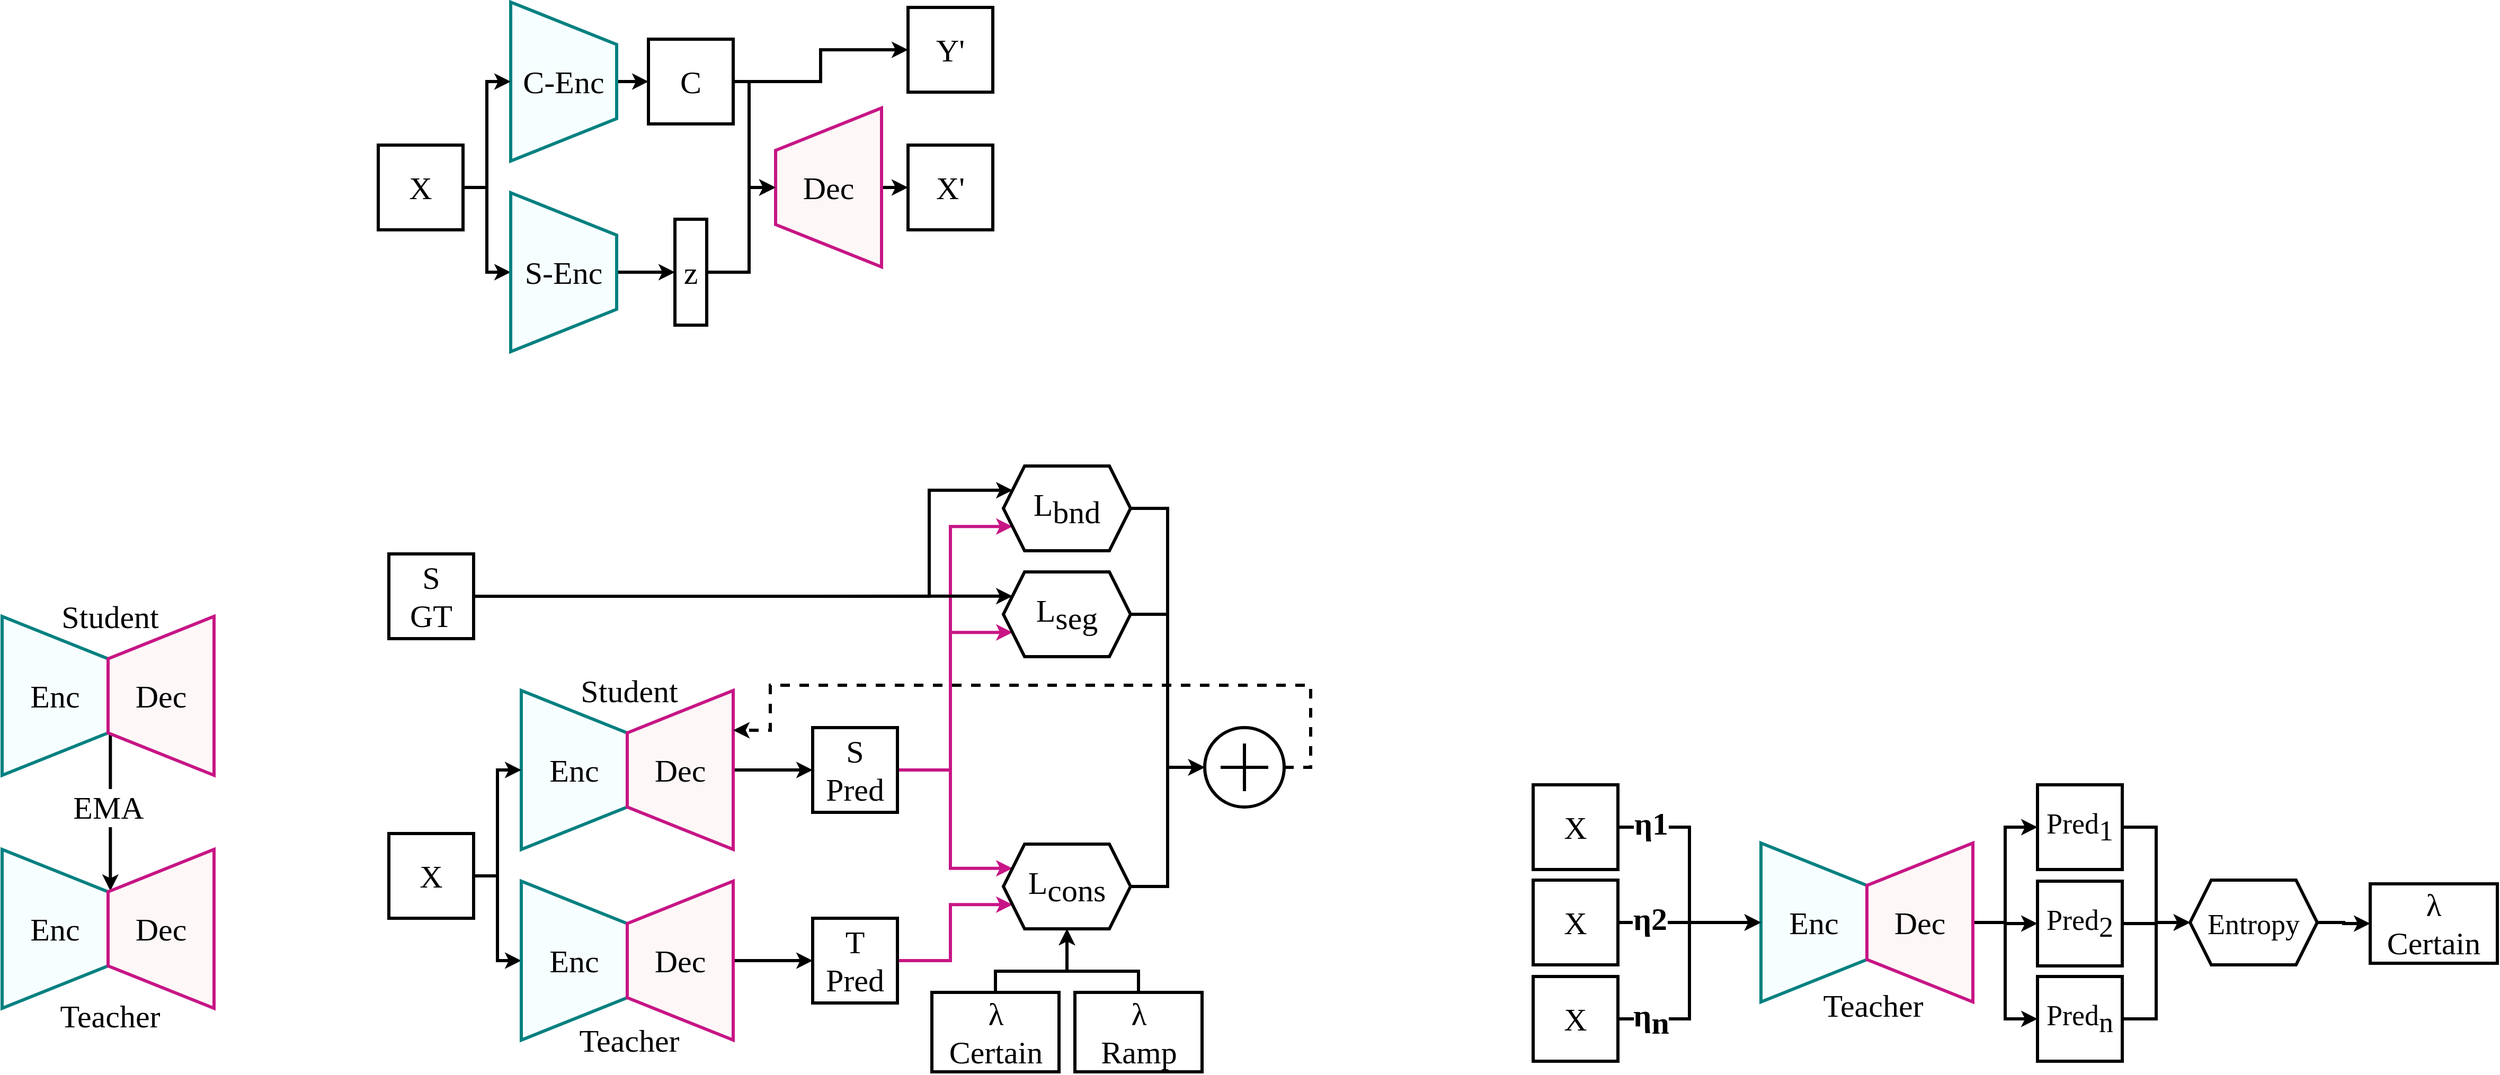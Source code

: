 <mxfile version="21.2.8" type="device">
  <diagram name="Seite-1" id="BqQE9dgMU9yn-Ust_TR6">
    <mxGraphModel dx="2122" dy="768" grid="1" gridSize="10" guides="1" tooltips="1" connect="1" arrows="1" fold="1" page="1" pageScale="1" pageWidth="827" pageHeight="1169" math="0" shadow="0">
      <root>
        <mxCell id="0" />
        <mxCell id="1" parent="0" />
        <mxCell id="UOAxCghRJmTxo2BegXRX-1" value="" style="edgeStyle=orthogonalEdgeStyle;rounded=0;orthogonalLoop=1;jettySize=auto;html=1;entryX=0;entryY=0.5;entryDx=0;entryDy=0;fontSize=30;fontFamily=Roboto Slab;fontSource=https%3A%2F%2Ffonts.googleapis.com%2Fcss%3Ffamily%3DRoboto%2BSlab;strokeWidth=3;" edge="1" parent="1" source="UOAxCghRJmTxo2BegXRX-2" target="UOAxCghRJmTxo2BegXRX-9">
          <mxGeometry relative="1" as="geometry" />
        </mxCell>
        <mxCell id="UOAxCghRJmTxo2BegXRX-2" value="C-Enc" style="shape=trapezoid;perimeter=trapezoidPerimeter;whiteSpace=wrap;html=1;fixedSize=1;rotation=90;fillColor=#F7FEFF;strokeColor=#008080;size=40;horizontal=0;fontSize=30;fontFamily=Roboto Slab;fontSource=https%3A%2F%2Ffonts.googleapis.com%2Fcss%3Ffamily%3DRoboto%2BSlab;strokeWidth=3;" vertex="1" parent="1">
          <mxGeometry x="200" y="910" width="150" height="100" as="geometry" />
        </mxCell>
        <mxCell id="UOAxCghRJmTxo2BegXRX-3" value="" style="edgeStyle=orthogonalEdgeStyle;rounded=0;orthogonalLoop=1;jettySize=auto;html=1;fontSize=30;fontFamily=Roboto Slab;fontSource=https%3A%2F%2Ffonts.googleapis.com%2Fcss%3Ffamily%3DRoboto%2BSlab;strokeWidth=3;" edge="1" parent="1" source="UOAxCghRJmTxo2BegXRX-4" target="UOAxCghRJmTxo2BegXRX-10">
          <mxGeometry relative="1" as="geometry" />
        </mxCell>
        <mxCell id="UOAxCghRJmTxo2BegXRX-4" value="Dec" style="shape=trapezoid;perimeter=trapezoidPerimeter;whiteSpace=wrap;html=1;fixedSize=1;rotation=90;strokeColor=#C71585;fillColor=#FDF8F7;size=40;verticalAlign=middle;labelPosition=center;verticalLabelPosition=middle;align=center;horizontal=0;direction=west;fontSize=30;fontFamily=Roboto Slab;fontSource=https%3A%2F%2Ffonts.googleapis.com%2Fcss%3Ffamily%3DRoboto%2BSlab;strokeWidth=3;" vertex="1" parent="1">
          <mxGeometry x="450" y="1010" width="150" height="100" as="geometry" />
        </mxCell>
        <mxCell id="UOAxCghRJmTxo2BegXRX-5" value="" style="edgeStyle=orthogonalEdgeStyle;rounded=0;orthogonalLoop=1;jettySize=auto;html=1;fontSize=30;fontFamily=Roboto Slab;fontSource=https%3A%2F%2Ffonts.googleapis.com%2Fcss%3Ffamily%3DRoboto%2BSlab;strokeWidth=3;" edge="1" parent="1" source="UOAxCghRJmTxo2BegXRX-7" target="UOAxCghRJmTxo2BegXRX-2">
          <mxGeometry relative="1" as="geometry" />
        </mxCell>
        <mxCell id="UOAxCghRJmTxo2BegXRX-6" style="edgeStyle=orthogonalEdgeStyle;rounded=0;orthogonalLoop=1;jettySize=auto;html=1;fontSize=30;strokeWidth=3;fontFamily=Roboto Slab;fontSource=https%3A%2F%2Ffonts.googleapis.com%2Fcss%3Ffamily%3DRoboto%2BSlab;" edge="1" parent="1" source="UOAxCghRJmTxo2BegXRX-7" target="UOAxCghRJmTxo2BegXRX-12">
          <mxGeometry relative="1" as="geometry" />
        </mxCell>
        <mxCell id="UOAxCghRJmTxo2BegXRX-7" value="X" style="rounded=0;whiteSpace=wrap;html=1;fontSize=30;fontFamily=Roboto Slab;fontSource=https%3A%2F%2Ffonts.googleapis.com%2Fcss%3Ffamily%3DRoboto%2BSlab;strokeWidth=3;" vertex="1" parent="1">
          <mxGeometry x="100" y="1020" width="80" height="80" as="geometry" />
        </mxCell>
        <mxCell id="UOAxCghRJmTxo2BegXRX-8" value="" style="edgeStyle=orthogonalEdgeStyle;rounded=0;orthogonalLoop=1;jettySize=auto;html=1;fontSize=30;fontFamily=Roboto Slab;fontSource=https%3A%2F%2Ffonts.googleapis.com%2Fcss%3Ffamily%3DRoboto%2BSlab;entryX=0.5;entryY=0;entryDx=0;entryDy=0;exitX=1;exitY=0.5;exitDx=0;exitDy=0;strokeWidth=3;" edge="1" parent="1" source="UOAxCghRJmTxo2BegXRX-9" target="UOAxCghRJmTxo2BegXRX-4">
          <mxGeometry relative="1" as="geometry">
            <mxPoint x="440.0" y="960" as="sourcePoint" />
            <mxPoint x="480.0" y="1060" as="targetPoint" />
            <Array as="points">
              <mxPoint x="450" y="960" />
              <mxPoint x="450" y="1060" />
            </Array>
          </mxGeometry>
        </mxCell>
        <mxCell id="UOAxCghRJmTxo2BegXRX-117" style="edgeStyle=orthogonalEdgeStyle;rounded=0;orthogonalLoop=1;jettySize=auto;html=1;entryX=0;entryY=0.5;entryDx=0;entryDy=0;strokeWidth=3;fontFamily=Roboto Slab;fontSource=https%3A%2F%2Ffonts.googleapis.com%2Fcss%3Ffamily%3DRoboto%2BSlab;fontSize=30;" edge="1" parent="1" source="UOAxCghRJmTxo2BegXRX-9" target="UOAxCghRJmTxo2BegXRX-116">
          <mxGeometry relative="1" as="geometry" />
        </mxCell>
        <mxCell id="UOAxCghRJmTxo2BegXRX-9" value="C" style="rounded=0;whiteSpace=wrap;html=1;fontSize=30;fontFamily=Roboto Slab;fontSource=https%3A%2F%2Ffonts.googleapis.com%2Fcss%3Ffamily%3DRoboto%2BSlab;strokeWidth=3;" vertex="1" parent="1">
          <mxGeometry x="355" y="920" width="80" height="80" as="geometry" />
        </mxCell>
        <mxCell id="UOAxCghRJmTxo2BegXRX-10" value="X&#39;" style="rounded=0;whiteSpace=wrap;html=1;fontSize=30;fontFamily=Roboto Slab;fontSource=https%3A%2F%2Ffonts.googleapis.com%2Fcss%3Ffamily%3DRoboto%2BSlab;strokeWidth=3;" vertex="1" parent="1">
          <mxGeometry x="600" y="1020" width="80" height="80" as="geometry" />
        </mxCell>
        <mxCell id="UOAxCghRJmTxo2BegXRX-11" style="edgeStyle=orthogonalEdgeStyle;rounded=0;orthogonalLoop=1;jettySize=auto;html=1;entryX=0;entryY=0.5;entryDx=0;entryDy=0;fontSize=30;strokeWidth=3;fontFamily=Roboto Slab;fontSource=https%3A%2F%2Ffonts.googleapis.com%2Fcss%3Ffamily%3DRoboto%2BSlab;" edge="1" parent="1" source="UOAxCghRJmTxo2BegXRX-12" target="UOAxCghRJmTxo2BegXRX-14">
          <mxGeometry relative="1" as="geometry" />
        </mxCell>
        <mxCell id="UOAxCghRJmTxo2BegXRX-12" value="S-Enc" style="shape=trapezoid;perimeter=trapezoidPerimeter;whiteSpace=wrap;html=1;fixedSize=1;rotation=90;fillColor=#F7FEFF;strokeColor=#008080;size=40;horizontal=0;fontSize=30;fontFamily=Roboto Slab;fontSource=https%3A%2F%2Ffonts.googleapis.com%2Fcss%3Ffamily%3DRoboto%2BSlab;strokeWidth=3;" vertex="1" parent="1">
          <mxGeometry x="200" y="1090" width="150" height="100" as="geometry" />
        </mxCell>
        <mxCell id="UOAxCghRJmTxo2BegXRX-13" style="edgeStyle=orthogonalEdgeStyle;rounded=0;orthogonalLoop=1;jettySize=auto;html=1;entryX=0.5;entryY=0;entryDx=0;entryDy=0;exitX=1;exitY=0.5;exitDx=0;exitDy=0;fontSize=30;strokeWidth=3;fontFamily=Roboto Slab;fontSource=https%3A%2F%2Ffonts.googleapis.com%2Fcss%3Ffamily%3DRoboto%2BSlab;" edge="1" parent="1" source="UOAxCghRJmTxo2BegXRX-14" target="UOAxCghRJmTxo2BegXRX-4">
          <mxGeometry relative="1" as="geometry">
            <mxPoint x="415" y="1140" as="sourcePoint" />
            <mxPoint x="480" y="1060" as="targetPoint" />
            <Array as="points">
              <mxPoint x="450" y="1140" />
              <mxPoint x="450" y="1060" />
            </Array>
          </mxGeometry>
        </mxCell>
        <mxCell id="UOAxCghRJmTxo2BegXRX-14" value="z" style="rounded=0;whiteSpace=wrap;html=1;fontSize=30;fontFamily=Roboto Slab;fontSource=https%3A%2F%2Ffonts.googleapis.com%2Fcss%3Ffamily%3DRoboto%2BSlab;strokeWidth=3;" vertex="1" parent="1">
          <mxGeometry x="380" y="1090" width="30" height="100" as="geometry" />
        </mxCell>
        <mxCell id="UOAxCghRJmTxo2BegXRX-16" value="Enc" style="shape=trapezoid;perimeter=trapezoidPerimeter;whiteSpace=wrap;html=1;fixedSize=1;rotation=90;fillColor=#F7FEFF;strokeColor=#008080;size=40;horizontal=0;fontSize=30;fontFamily=Roboto Slab;fontSource=https%3A%2F%2Ffonts.googleapis.com%2Fcss%3Ffamily%3DRoboto%2BSlab;strokeWidth=3;" vertex="1" parent="1">
          <mxGeometry x="210" y="1560" width="150" height="100" as="geometry" />
        </mxCell>
        <mxCell id="UOAxCghRJmTxo2BegXRX-52" style="edgeStyle=orthogonalEdgeStyle;rounded=0;orthogonalLoop=1;jettySize=auto;html=1;entryX=0;entryY=0.5;entryDx=0;entryDy=0;strokeWidth=3;fontFamily=Roboto Slab;fontSource=https%3A%2F%2Ffonts.googleapis.com%2Fcss%3Ffamily%3DRoboto%2BSlab;fontSize=30;" edge="1" parent="1" source="UOAxCghRJmTxo2BegXRX-18" target="UOAxCghRJmTxo2BegXRX-24">
          <mxGeometry relative="1" as="geometry" />
        </mxCell>
        <mxCell id="UOAxCghRJmTxo2BegXRX-18" value="Dec" style="shape=trapezoid;perimeter=trapezoidPerimeter;whiteSpace=wrap;html=1;fixedSize=1;rotation=90;strokeColor=#C71585;fillColor=#FDF8F7;size=40;verticalAlign=middle;labelPosition=center;verticalLabelPosition=middle;align=center;horizontal=0;direction=west;fontSize=30;fontFamily=Roboto Slab;fontSource=https%3A%2F%2Ffonts.googleapis.com%2Fcss%3Ffamily%3DRoboto%2BSlab;strokeWidth=3;" vertex="1" parent="1">
          <mxGeometry x="310" y="1560" width="150" height="100" as="geometry" />
        </mxCell>
        <mxCell id="UOAxCghRJmTxo2BegXRX-19" value="" style="edgeStyle=orthogonalEdgeStyle;rounded=0;orthogonalLoop=1;jettySize=auto;html=1;fontSize=30;fontFamily=Roboto Slab;fontSource=https%3A%2F%2Ffonts.googleapis.com%2Fcss%3Ffamily%3DRoboto%2BSlab;strokeWidth=3;" edge="1" parent="1" source="UOAxCghRJmTxo2BegXRX-21" target="UOAxCghRJmTxo2BegXRX-16">
          <mxGeometry relative="1" as="geometry" />
        </mxCell>
        <mxCell id="UOAxCghRJmTxo2BegXRX-20" style="edgeStyle=orthogonalEdgeStyle;rounded=0;orthogonalLoop=1;jettySize=auto;html=1;fontSize=30;strokeWidth=3;fontFamily=Roboto Slab;fontSource=https%3A%2F%2Ffonts.googleapis.com%2Fcss%3Ffamily%3DRoboto%2BSlab;" edge="1" parent="1" source="UOAxCghRJmTxo2BegXRX-21" target="UOAxCghRJmTxo2BegXRX-26">
          <mxGeometry relative="1" as="geometry" />
        </mxCell>
        <mxCell id="UOAxCghRJmTxo2BegXRX-21" value="X" style="rounded=0;whiteSpace=wrap;html=1;fontSize=30;fontFamily=Roboto Slab;fontSource=https%3A%2F%2Ffonts.googleapis.com%2Fcss%3Ffamily%3DRoboto%2BSlab;strokeWidth=3;" vertex="1" parent="1">
          <mxGeometry x="110" y="1670" width="80" height="80" as="geometry" />
        </mxCell>
        <mxCell id="UOAxCghRJmTxo2BegXRX-53" style="edgeStyle=orthogonalEdgeStyle;rounded=0;orthogonalLoop=1;jettySize=auto;html=1;strokeWidth=3;entryX=0;entryY=0.25;entryDx=0;entryDy=0;strokeColor=#c71585;fontFamily=Roboto Slab;fontSource=https%3A%2F%2Ffonts.googleapis.com%2Fcss%3Ffamily%3DRoboto%2BSlab;fontSize=30;" edge="1" parent="1" source="UOAxCghRJmTxo2BegXRX-24" target="UOAxCghRJmTxo2BegXRX-83">
          <mxGeometry relative="1" as="geometry">
            <mxPoint x="700" y="1690" as="targetPoint" />
            <Array as="points">
              <mxPoint x="640" y="1610" />
              <mxPoint x="640" y="1703" />
            </Array>
          </mxGeometry>
        </mxCell>
        <mxCell id="UOAxCghRJmTxo2BegXRX-89" style="edgeStyle=orthogonalEdgeStyle;rounded=0;orthogonalLoop=1;jettySize=auto;html=1;entryX=0;entryY=0.75;entryDx=0;entryDy=0;strokeColor=#c71585;strokeWidth=3;fontFamily=Roboto Slab;fontSource=https%3A%2F%2Ffonts.googleapis.com%2Fcss%3Ffamily%3DRoboto%2BSlab;fontSize=30;" edge="1" parent="1" source="UOAxCghRJmTxo2BegXRX-24" target="UOAxCghRJmTxo2BegXRX-85">
          <mxGeometry relative="1" as="geometry">
            <Array as="points">
              <mxPoint x="640" y="1610" />
              <mxPoint x="640" y="1480" />
            </Array>
          </mxGeometry>
        </mxCell>
        <mxCell id="UOAxCghRJmTxo2BegXRX-90" style="edgeStyle=orthogonalEdgeStyle;rounded=0;orthogonalLoop=1;jettySize=auto;html=1;entryX=0;entryY=0.75;entryDx=0;entryDy=0;strokeColor=#c71585;strokeWidth=3;fontFamily=Roboto Slab;fontSource=https%3A%2F%2Ffonts.googleapis.com%2Fcss%3Ffamily%3DRoboto%2BSlab;fontSize=30;" edge="1" parent="1" source="UOAxCghRJmTxo2BegXRX-24" target="UOAxCghRJmTxo2BegXRX-87">
          <mxGeometry relative="1" as="geometry">
            <Array as="points">
              <mxPoint x="640" y="1610" />
              <mxPoint x="640" y="1380" />
            </Array>
          </mxGeometry>
        </mxCell>
        <mxCell id="UOAxCghRJmTxo2BegXRX-24" value="S&lt;br style=&quot;font-size: 30px;&quot;&gt;Pred" style="rounded=0;whiteSpace=wrap;html=1;fontSize=30;fontFamily=Roboto Slab;fontSource=https%3A%2F%2Ffonts.googleapis.com%2Fcss%3Ffamily%3DRoboto%2BSlab;strokeWidth=3;" vertex="1" parent="1">
          <mxGeometry x="510" y="1570" width="80" height="80" as="geometry" />
        </mxCell>
        <mxCell id="UOAxCghRJmTxo2BegXRX-26" value="Enc" style="shape=trapezoid;perimeter=trapezoidPerimeter;whiteSpace=wrap;html=1;fixedSize=1;rotation=90;fillColor=#F7FEFF;strokeColor=#008080;size=40;horizontal=0;fontSize=30;fontFamily=Roboto Slab;fontSource=https%3A%2F%2Ffonts.googleapis.com%2Fcss%3Ffamily%3DRoboto%2BSlab;strokeWidth=3;" vertex="1" parent="1">
          <mxGeometry x="210" y="1740" width="150" height="100" as="geometry" />
        </mxCell>
        <mxCell id="UOAxCghRJmTxo2BegXRX-79" style="edgeStyle=orthogonalEdgeStyle;rounded=0;orthogonalLoop=1;jettySize=auto;html=1;entryX=0;entryY=0.5;entryDx=0;entryDy=0;strokeWidth=3;fontFamily=Roboto Slab;fontSource=https%3A%2F%2Ffonts.googleapis.com%2Fcss%3Ffamily%3DRoboto%2BSlab;fontSize=30;" edge="1" parent="1" source="UOAxCghRJmTxo2BegXRX-29" target="UOAxCghRJmTxo2BegXRX-30">
          <mxGeometry relative="1" as="geometry" />
        </mxCell>
        <mxCell id="UOAxCghRJmTxo2BegXRX-29" value="Dec" style="shape=trapezoid;perimeter=trapezoidPerimeter;whiteSpace=wrap;html=1;fixedSize=1;rotation=90;strokeColor=#C71585;fillColor=#FDF8F7;size=40;verticalAlign=middle;labelPosition=center;verticalLabelPosition=middle;align=center;horizontal=0;direction=west;fontSize=30;fontFamily=Roboto Slab;fontSource=https%3A%2F%2Ffonts.googleapis.com%2Fcss%3Ffamily%3DRoboto%2BSlab;strokeWidth=3;" vertex="1" parent="1">
          <mxGeometry x="310" y="1740" width="150" height="100" as="geometry" />
        </mxCell>
        <mxCell id="UOAxCghRJmTxo2BegXRX-54" style="edgeStyle=orthogonalEdgeStyle;rounded=0;orthogonalLoop=1;jettySize=auto;html=1;strokeWidth=3;strokeColor=#C71585;fontFamily=Roboto Slab;fontSource=https%3A%2F%2Ffonts.googleapis.com%2Fcss%3Ffamily%3DRoboto%2BSlab;fontSize=30;entryX=0;entryY=0.75;entryDx=0;entryDy=0;" edge="1" parent="1" source="UOAxCghRJmTxo2BegXRX-30" target="UOAxCghRJmTxo2BegXRX-83">
          <mxGeometry relative="1" as="geometry">
            <mxPoint x="680" y="1730" as="targetPoint" />
          </mxGeometry>
        </mxCell>
        <mxCell id="UOAxCghRJmTxo2BegXRX-30" value="T&lt;br style=&quot;font-size: 30px;&quot;&gt;Pred" style="rounded=0;whiteSpace=wrap;html=1;fontSize=30;fontFamily=Roboto Slab;fontSource=https%3A%2F%2Ffonts.googleapis.com%2Fcss%3Ffamily%3DRoboto%2BSlab;strokeWidth=3;" vertex="1" parent="1">
          <mxGeometry x="510" y="1750" width="80" height="80" as="geometry" />
        </mxCell>
        <mxCell id="UOAxCghRJmTxo2BegXRX-93" style="edgeStyle=orthogonalEdgeStyle;rounded=0;orthogonalLoop=1;jettySize=auto;html=1;entryX=0;entryY=0.25;entryDx=0;entryDy=0;strokeWidth=3;fontFamily=Roboto Slab;fontSource=https%3A%2F%2Ffonts.googleapis.com%2Fcss%3Ffamily%3DRoboto%2BSlab;fontSize=30;" edge="1" parent="1" source="UOAxCghRJmTxo2BegXRX-31" target="UOAxCghRJmTxo2BegXRX-85">
          <mxGeometry relative="1" as="geometry" />
        </mxCell>
        <mxCell id="UOAxCghRJmTxo2BegXRX-94" style="edgeStyle=orthogonalEdgeStyle;rounded=0;orthogonalLoop=1;jettySize=auto;html=1;entryX=0;entryY=0.25;entryDx=0;entryDy=0;exitX=1;exitY=0.5;exitDx=0;exitDy=0;strokeWidth=3;fontFamily=Roboto Slab;fontSource=https%3A%2F%2Ffonts.googleapis.com%2Fcss%3Ffamily%3DRoboto%2BSlab;fontSize=30;" edge="1" parent="1" source="UOAxCghRJmTxo2BegXRX-31" target="UOAxCghRJmTxo2BegXRX-87">
          <mxGeometry relative="1" as="geometry">
            <Array as="points">
              <mxPoint x="620" y="1446" />
              <mxPoint x="620" y="1346" />
            </Array>
          </mxGeometry>
        </mxCell>
        <mxCell id="UOAxCghRJmTxo2BegXRX-31" value="S&lt;br style=&quot;font-size: 30px;&quot;&gt;GT" style="rounded=0;whiteSpace=wrap;html=1;fontSize=30;fontFamily=Roboto Slab;fontSource=https%3A%2F%2Ffonts.googleapis.com%2Fcss%3Ffamily%3DRoboto%2BSlab;strokeWidth=3;" vertex="1" parent="1">
          <mxGeometry x="110" y="1406" width="80" height="80" as="geometry" />
        </mxCell>
        <mxCell id="UOAxCghRJmTxo2BegXRX-75" style="edgeStyle=orthogonalEdgeStyle;rounded=0;orthogonalLoop=1;jettySize=auto;html=1;entryX=0;entryY=0.5;entryDx=0;entryDy=0;entryPerimeter=0;strokeWidth=3;exitX=1;exitY=0.5;exitDx=0;exitDy=0;fontFamily=Roboto Slab;fontSource=https%3A%2F%2Ffonts.googleapis.com%2Fcss%3Ffamily%3DRoboto%2BSlab;fontSize=30;" edge="1" parent="1" source="UOAxCghRJmTxo2BegXRX-83" target="UOAxCghRJmTxo2BegXRX-77">
          <mxGeometry relative="1" as="geometry">
            <mxPoint x="800" y="1690" as="sourcePoint" />
            <mxPoint x="1000" y="1640" as="targetPoint" />
          </mxGeometry>
        </mxCell>
        <mxCell id="UOAxCghRJmTxo2BegXRX-42" value="Enc" style="shape=trapezoid;perimeter=trapezoidPerimeter;whiteSpace=wrap;html=1;fixedSize=1;rotation=90;fillColor=#F7FEFF;strokeColor=#008080;size=40;horizontal=0;fontSize=30;fontFamily=Roboto Slab;fontSource=https%3A%2F%2Ffonts.googleapis.com%2Fcss%3Ffamily%3DRoboto%2BSlab;strokeWidth=3;" vertex="1" parent="1">
          <mxGeometry x="-280" y="1490" width="150" height="100" as="geometry" />
        </mxCell>
        <mxCell id="UOAxCghRJmTxo2BegXRX-125" style="edgeStyle=orthogonalEdgeStyle;rounded=0;orthogonalLoop=1;jettySize=auto;html=1;exitX=0.25;exitY=0;exitDx=0;exitDy=0;entryX=0.75;entryY=0;entryDx=0;entryDy=0;strokeWidth=3;fontFamily=Roboto Slab;fontSource=https%3A%2F%2Ffonts.googleapis.com%2Fcss%3Ffamily%3DRoboto%2BSlab;fontSize=30;" edge="1" parent="1" source="UOAxCghRJmTxo2BegXRX-43" target="UOAxCghRJmTxo2BegXRX-48">
          <mxGeometry relative="1" as="geometry">
            <mxPoint x="-153" y="1640" as="targetPoint" />
          </mxGeometry>
        </mxCell>
        <mxCell id="UOAxCghRJmTxo2BegXRX-133" value="&lt;font style=&quot;font-size: 30px;&quot;&gt;EMA&lt;/font&gt;" style="edgeLabel;html=1;align=center;verticalAlign=middle;resizable=0;points=[];fontFamily=Roboto Slab;fontSource=https%3A%2F%2Ffonts.googleapis.com%2Fcss%3Ffamily%3DRoboto%2BSlab;fontSize=30;" vertex="1" connectable="0" parent="UOAxCghRJmTxo2BegXRX-125">
          <mxGeometry x="-0.071" y="-2" relative="1" as="geometry">
            <mxPoint as="offset" />
          </mxGeometry>
        </mxCell>
        <mxCell id="UOAxCghRJmTxo2BegXRX-43" value="Dec" style="shape=trapezoid;perimeter=trapezoidPerimeter;whiteSpace=wrap;html=1;fixedSize=1;rotation=90;strokeColor=#C71585;fillColor=#FDF8F7;size=40;verticalAlign=middle;labelPosition=center;verticalLabelPosition=middle;align=center;horizontal=0;direction=west;fontSize=30;fontFamily=Roboto Slab;fontSource=https%3A%2F%2Ffonts.googleapis.com%2Fcss%3Ffamily%3DRoboto%2BSlab;strokeWidth=3;" vertex="1" parent="1">
          <mxGeometry x="-180" y="1490" width="150" height="100" as="geometry" />
        </mxCell>
        <mxCell id="UOAxCghRJmTxo2BegXRX-47" value="Enc" style="shape=trapezoid;perimeter=trapezoidPerimeter;whiteSpace=wrap;html=1;fixedSize=1;rotation=90;fillColor=#F7FEFF;strokeColor=#008080;size=40;horizontal=0;fontSize=30;fontFamily=Roboto Slab;fontSource=https%3A%2F%2Ffonts.googleapis.com%2Fcss%3Ffamily%3DRoboto%2BSlab;strokeWidth=3;" vertex="1" parent="1">
          <mxGeometry x="-280" y="1710" width="150" height="100" as="geometry" />
        </mxCell>
        <mxCell id="UOAxCghRJmTxo2BegXRX-48" value="Dec" style="shape=trapezoid;perimeter=trapezoidPerimeter;whiteSpace=wrap;html=1;fixedSize=1;rotation=90;strokeColor=#C71585;fillColor=#FDF8F7;size=40;verticalAlign=middle;labelPosition=center;verticalLabelPosition=middle;align=center;horizontal=0;direction=west;fontSize=30;fontFamily=Roboto Slab;fontSource=https%3A%2F%2Ffonts.googleapis.com%2Fcss%3Ffamily%3DRoboto%2BSlab;strokeWidth=3;" vertex="1" parent="1">
          <mxGeometry x="-180" y="1710" width="150" height="100" as="geometry" />
        </mxCell>
        <mxCell id="UOAxCghRJmTxo2BegXRX-51" style="edgeStyle=orthogonalEdgeStyle;rounded=0;orthogonalLoop=1;jettySize=auto;html=1;entryX=0.75;entryY=1;entryDx=0;entryDy=0;strokeWidth=3;dashed=1;exitX=1;exitY=0.5;exitDx=0;exitDy=0;exitPerimeter=0;fontFamily=Roboto Slab;fontSource=https%3A%2F%2Ffonts.googleapis.com%2Fcss%3Ffamily%3DRoboto%2BSlab;fontSize=30;" edge="1" parent="1" source="UOAxCghRJmTxo2BegXRX-77" target="UOAxCghRJmTxo2BegXRX-18">
          <mxGeometry relative="1" as="geometry">
            <mxPoint x="1000" y="1670" as="sourcePoint" />
            <Array as="points">
              <mxPoint x="980" y="1607" />
              <mxPoint x="980" y="1530" />
              <mxPoint x="470" y="1530" />
              <mxPoint x="470" y="1573" />
            </Array>
          </mxGeometry>
        </mxCell>
        <mxCell id="UOAxCghRJmTxo2BegXRX-76" style="edgeStyle=orthogonalEdgeStyle;rounded=0;orthogonalLoop=1;jettySize=auto;html=1;entryX=0;entryY=0.5;entryDx=0;entryDy=0;entryPerimeter=0;strokeWidth=3;exitX=1;exitY=0.5;exitDx=0;exitDy=0;fontFamily=Roboto Slab;fontSource=https%3A%2F%2Ffonts.googleapis.com%2Fcss%3Ffamily%3DRoboto%2BSlab;fontSize=30;" edge="1" parent="1" source="UOAxCghRJmTxo2BegXRX-85" target="UOAxCghRJmTxo2BegXRX-77">
          <mxGeometry relative="1" as="geometry">
            <mxPoint x="800" y="1450.067" as="sourcePoint" />
            <mxPoint x="1000" y="1580" as="targetPoint" />
          </mxGeometry>
        </mxCell>
        <mxCell id="UOAxCghRJmTxo2BegXRX-74" style="edgeStyle=orthogonalEdgeStyle;rounded=0;orthogonalLoop=1;jettySize=auto;html=1;entryX=0;entryY=0.5;entryDx=0;entryDy=0;entryPerimeter=0;strokeWidth=3;exitX=1;exitY=0.5;exitDx=0;exitDy=0;fontFamily=Roboto Slab;fontSource=https%3A%2F%2Ffonts.googleapis.com%2Fcss%3Ffamily%3DRoboto%2BSlab;fontSize=30;" edge="1" parent="1" source="UOAxCghRJmTxo2BegXRX-87" target="UOAxCghRJmTxo2BegXRX-77">
          <mxGeometry relative="1" as="geometry">
            <mxPoint x="800" y="1330.067" as="sourcePoint" />
            <mxPoint x="1000" y="1570" as="targetPoint" />
          </mxGeometry>
        </mxCell>
        <mxCell id="UOAxCghRJmTxo2BegXRX-77" value="" style="verticalLabelPosition=bottom;shadow=0;dashed=0;align=center;html=1;verticalAlign=top;shape=mxgraph.electrical.abstract.summation_point;strokeWidth=3;fontFamily=Roboto Slab;fontSource=https%3A%2F%2Ffonts.googleapis.com%2Fcss%3Ffamily%3DRoboto%2BSlab;fontSize=30;" vertex="1" parent="1">
          <mxGeometry x="880" y="1570" width="75" height="75" as="geometry" />
        </mxCell>
        <mxCell id="UOAxCghRJmTxo2BegXRX-83" value="&lt;font style=&quot;font-size: 30px;&quot;&gt;L&lt;sub style=&quot;font-size: 30px;&quot;&gt;cons&lt;/sub&gt;&lt;/font&gt;" style="shape=hexagon;perimeter=hexagonPerimeter2;whiteSpace=wrap;html=1;fixedSize=1;strokeWidth=3;fontFamily=Roboto Slab;fontSource=https%3A%2F%2Ffonts.googleapis.com%2Fcss%3Ffamily%3DRoboto%2BSlab;fontSize=30;" vertex="1" parent="1">
          <mxGeometry x="690" y="1680" width="120" height="80" as="geometry" />
        </mxCell>
        <mxCell id="UOAxCghRJmTxo2BegXRX-87" value="&lt;font style=&quot;border-color: var(--border-color); font-size: 30px;&quot;&gt;L&lt;sub style=&quot;font-size: 30px;&quot;&gt;bnd&lt;/sub&gt;&lt;/font&gt;" style="shape=hexagon;perimeter=hexagonPerimeter2;whiteSpace=wrap;html=1;fixedSize=1;strokeWidth=3;fontFamily=Roboto Slab;fontSource=https%3A%2F%2Ffonts.googleapis.com%2Fcss%3Ffamily%3DRoboto%2BSlab;fontSize=30;" vertex="1" parent="1">
          <mxGeometry x="690" y="1323" width="120" height="80" as="geometry" />
        </mxCell>
        <mxCell id="UOAxCghRJmTxo2BegXRX-85" value="&lt;font style=&quot;border-color: var(--border-color); font-size: 30px;&quot;&gt;L&lt;/font&gt;&lt;font style=&quot;border-color: var(--border-color); font-size: 30px;&quot;&gt;&lt;font style=&quot;border-color: var(--border-color); font-size: 30px;&quot;&gt;&lt;sub style=&quot;border-color: var(--border-color); font-size: 30px;&quot;&gt;seg&lt;/sub&gt;&lt;/font&gt;&lt;/font&gt;" style="shape=hexagon;perimeter=hexagonPerimeter2;whiteSpace=wrap;html=1;fixedSize=1;strokeWidth=3;fontFamily=Roboto Slab;fontSource=https%3A%2F%2Ffonts.googleapis.com%2Fcss%3Ffamily%3DRoboto%2BSlab;fontSize=30;" vertex="1" parent="1">
          <mxGeometry x="690" y="1423" width="120" height="80" as="geometry" />
        </mxCell>
        <mxCell id="UOAxCghRJmTxo2BegXRX-103" style="edgeStyle=orthogonalEdgeStyle;rounded=0;orthogonalLoop=1;jettySize=auto;html=1;strokeWidth=3;fontFamily=Roboto Slab;fontSource=https%3A%2F%2Ffonts.googleapis.com%2Fcss%3Ffamily%3DRoboto%2BSlab;fontSize=30;" edge="1" parent="1" source="UOAxCghRJmTxo2BegXRX-101" target="UOAxCghRJmTxo2BegXRX-83">
          <mxGeometry relative="1" as="geometry">
            <Array as="points">
              <mxPoint x="683" y="1800" />
              <mxPoint x="750" y="1800" />
            </Array>
          </mxGeometry>
        </mxCell>
        <mxCell id="UOAxCghRJmTxo2BegXRX-101" value="&lt;font style=&quot;font-size: 30px;&quot;&gt;λ&lt;br style=&quot;font-size: 30px;&quot;&gt;Certain&lt;/font&gt;" style="shape=partialRectangle;whiteSpace=wrap;html=1;bottom=1;right=1;fillColor=none;direction=north;top=1;strokeWidth=3;noLabel=0;fixDash=0;container=0;dropTarget=0;left=1;fillOpacity=100;fontFamily=Roboto Slab;fontSource=https%3A%2F%2Ffonts.googleapis.com%2Fcss%3Ffamily%3DRoboto%2BSlab;fontSize=30;" vertex="1" parent="1">
          <mxGeometry x="622.5" y="1820" width="120" height="75" as="geometry" />
        </mxCell>
        <mxCell id="UOAxCghRJmTxo2BegXRX-104" style="edgeStyle=orthogonalEdgeStyle;rounded=0;orthogonalLoop=1;jettySize=auto;html=1;entryX=0.5;entryY=1;entryDx=0;entryDy=0;strokeWidth=3;fontFamily=Roboto Slab;fontSource=https%3A%2F%2Ffonts.googleapis.com%2Fcss%3Ffamily%3DRoboto%2BSlab;fontSize=30;" edge="1" parent="1" source="UOAxCghRJmTxo2BegXRX-102" target="UOAxCghRJmTxo2BegXRX-83">
          <mxGeometry relative="1" as="geometry">
            <Array as="points">
              <mxPoint x="817" y="1800" />
              <mxPoint x="750" y="1800" />
            </Array>
          </mxGeometry>
        </mxCell>
        <mxCell id="UOAxCghRJmTxo2BegXRX-102" value="&lt;font style=&quot;font-size: 30px;&quot;&gt;λ&lt;br style=&quot;font-size: 30px;&quot;&gt;Ramp&lt;/font&gt;" style="shape=partialRectangle;whiteSpace=wrap;html=1;bottom=1;right=1;fillColor=none;direction=north;strokeWidth=3;fontFamily=Roboto Slab;fontSource=https%3A%2F%2Ffonts.googleapis.com%2Fcss%3Ffamily%3DRoboto%2BSlab;fontSize=30;" vertex="1" parent="1">
          <mxGeometry x="757.5" y="1820" width="120" height="75" as="geometry" />
        </mxCell>
        <mxCell id="UOAxCghRJmTxo2BegXRX-116" value="Y&#39;" style="rounded=0;whiteSpace=wrap;html=1;fontSize=30;fontFamily=Roboto Slab;fontSource=https%3A%2F%2Ffonts.googleapis.com%2Fcss%3Ffamily%3DRoboto%2BSlab;strokeWidth=3;" vertex="1" parent="1">
          <mxGeometry x="600" y="890" width="80" height="80" as="geometry" />
        </mxCell>
        <mxCell id="UOAxCghRJmTxo2BegXRX-127" value="&lt;font style=&quot;font-size: 30px;&quot;&gt;Student&lt;/font&gt;" style="text;html=1;strokeColor=none;fillColor=none;align=center;verticalAlign=middle;whiteSpace=wrap;rounded=0;fontFamily=Roboto Slab;fontSource=https%3A%2F%2Ffonts.googleapis.com%2Fcss%3Ffamily%3DRoboto%2BSlab;fontSize=30;" vertex="1" parent="1">
          <mxGeometry x="307" y="1520" width="60" height="30" as="geometry" />
        </mxCell>
        <mxCell id="UOAxCghRJmTxo2BegXRX-129" value="&lt;font style=&quot;font-size: 30px;&quot;&gt;Teacher&lt;/font&gt;" style="text;html=1;strokeColor=none;fillColor=none;align=center;verticalAlign=middle;whiteSpace=wrap;rounded=0;fontFamily=Roboto Slab;fontSource=https%3A%2F%2Ffonts.googleapis.com%2Fcss%3Ffamily%3DRoboto%2BSlab;fontSize=30;" vertex="1" parent="1">
          <mxGeometry x="307" y="1850" width="60" height="30" as="geometry" />
        </mxCell>
        <mxCell id="UOAxCghRJmTxo2BegXRX-130" value="&lt;font style=&quot;font-size: 30px;&quot;&gt;Student&lt;/font&gt;" style="text;html=1;strokeColor=none;fillColor=none;align=center;verticalAlign=middle;whiteSpace=wrap;rounded=0;fontFamily=Roboto Slab;fontSource=https%3A%2F%2Ffonts.googleapis.com%2Fcss%3Ffamily%3DRoboto%2BSlab;fontSize=30;" vertex="1" parent="1">
          <mxGeometry x="-183" y="1450" width="60" height="30" as="geometry" />
        </mxCell>
        <mxCell id="UOAxCghRJmTxo2BegXRX-131" value="&lt;font style=&quot;font-size: 30px;&quot;&gt;Teacher&lt;/font&gt;" style="text;html=1;strokeColor=none;fillColor=none;align=center;verticalAlign=middle;whiteSpace=wrap;rounded=0;fontFamily=Roboto Slab;fontSource=https%3A%2F%2Ffonts.googleapis.com%2Fcss%3Ffamily%3DRoboto%2BSlab;fontSize=30;" vertex="1" parent="1">
          <mxGeometry x="-183" y="1827" width="60" height="30" as="geometry" />
        </mxCell>
        <mxCell id="UOAxCghRJmTxo2BegXRX-134" style="edgeStyle=orthogonalEdgeStyle;rounded=0;orthogonalLoop=1;jettySize=auto;html=1;fontSize=30;strokeWidth=3;fontFamily=Roboto Slab;fontSource=https%3A%2F%2Ffonts.googleapis.com%2Fcss%3Ffamily%3DRoboto%2BSlab;" edge="1" parent="1" source="UOAxCghRJmTxo2BegXRX-135" target="UOAxCghRJmTxo2BegXRX-136">
          <mxGeometry relative="1" as="geometry" />
        </mxCell>
        <mxCell id="UOAxCghRJmTxo2BegXRX-154" value="&lt;h3 style=&quot;font-size: 30px;&quot; class=&quot;LC20lb MBeuO DKV0Md&quot;&gt;η1&lt;/h3&gt;" style="edgeLabel;html=1;align=center;verticalAlign=middle;resizable=0;points=[];fontFamily=Roboto Slab;fontSource=https%3A%2F%2Ffonts.googleapis.com%2Fcss%3Ffamily%3DRoboto%2BSlab;fontSize=30;" vertex="1" connectable="0" parent="UOAxCghRJmTxo2BegXRX-134">
          <mxGeometry x="-0.311" y="-7" relative="1" as="geometry">
            <mxPoint x="-30" y="-14" as="offset" />
          </mxGeometry>
        </mxCell>
        <mxCell id="UOAxCghRJmTxo2BegXRX-135" value="X" style="rounded=0;whiteSpace=wrap;html=1;fontSize=30;fontFamily=Roboto Slab;fontSource=https%3A%2F%2Ffonts.googleapis.com%2Fcss%3Ffamily%3DRoboto%2BSlab;strokeWidth=3;" vertex="1" parent="1">
          <mxGeometry x="1190" y="1624" width="80" height="80" as="geometry" />
        </mxCell>
        <mxCell id="UOAxCghRJmTxo2BegXRX-136" value="Enc" style="shape=trapezoid;perimeter=trapezoidPerimeter;whiteSpace=wrap;html=1;fixedSize=1;rotation=90;fillColor=#F7FEFF;strokeColor=#008080;size=40;horizontal=0;fontSize=30;fontFamily=Roboto Slab;fontSource=https%3A%2F%2Ffonts.googleapis.com%2Fcss%3Ffamily%3DRoboto%2BSlab;strokeWidth=3;" vertex="1" parent="1">
          <mxGeometry x="1380" y="1704" width="150" height="100" as="geometry" />
        </mxCell>
        <mxCell id="UOAxCghRJmTxo2BegXRX-137" style="edgeStyle=orthogonalEdgeStyle;rounded=0;orthogonalLoop=1;jettySize=auto;html=1;entryX=0;entryY=0.5;entryDx=0;entryDy=0;strokeWidth=3;fontFamily=Roboto Slab;fontSource=https%3A%2F%2Ffonts.googleapis.com%2Fcss%3Ffamily%3DRoboto%2BSlab;fontSize=30;" edge="1" parent="1" source="UOAxCghRJmTxo2BegXRX-138" target="UOAxCghRJmTxo2BegXRX-140">
          <mxGeometry relative="1" as="geometry" />
        </mxCell>
        <mxCell id="UOAxCghRJmTxo2BegXRX-167" style="edgeStyle=orthogonalEdgeStyle;rounded=0;orthogonalLoop=1;jettySize=auto;html=1;entryX=0;entryY=0.5;entryDx=0;entryDy=0;strokeWidth=3;" edge="1" parent="1" source="UOAxCghRJmTxo2BegXRX-138" target="UOAxCghRJmTxo2BegXRX-158">
          <mxGeometry relative="1" as="geometry" />
        </mxCell>
        <mxCell id="UOAxCghRJmTxo2BegXRX-168" style="edgeStyle=orthogonalEdgeStyle;rounded=0;orthogonalLoop=1;jettySize=auto;html=1;entryX=0;entryY=0.5;entryDx=0;entryDy=0;strokeWidth=3;" edge="1" parent="1" source="UOAxCghRJmTxo2BegXRX-138" target="UOAxCghRJmTxo2BegXRX-159">
          <mxGeometry relative="1" as="geometry" />
        </mxCell>
        <mxCell id="UOAxCghRJmTxo2BegXRX-138" value="Dec" style="shape=trapezoid;perimeter=trapezoidPerimeter;whiteSpace=wrap;html=1;fixedSize=1;rotation=90;strokeColor=#C71585;fillColor=#FDF8F7;size=40;verticalAlign=middle;labelPosition=center;verticalLabelPosition=middle;align=center;horizontal=0;direction=west;fontSize=30;fontFamily=Roboto Slab;fontSource=https%3A%2F%2Ffonts.googleapis.com%2Fcss%3Ffamily%3DRoboto%2BSlab;strokeWidth=3;" vertex="1" parent="1">
          <mxGeometry x="1480" y="1704" width="150" height="100" as="geometry" />
        </mxCell>
        <mxCell id="UOAxCghRJmTxo2BegXRX-164" style="edgeStyle=orthogonalEdgeStyle;rounded=0;orthogonalLoop=1;jettySize=auto;html=1;entryX=0;entryY=0.5;entryDx=0;entryDy=0;strokeWidth=3;" edge="1" parent="1" source="UOAxCghRJmTxo2BegXRX-140" target="UOAxCghRJmTxo2BegXRX-162">
          <mxGeometry relative="1" as="geometry" />
        </mxCell>
        <mxCell id="UOAxCghRJmTxo2BegXRX-140" value="Pred&lt;sub style=&quot;font-size: 27px;&quot;&gt;2&lt;/sub&gt;" style="rounded=0;whiteSpace=wrap;html=1;fontSize=27;fontFamily=Roboto Slab;fontSource=https%3A%2F%2Ffonts.googleapis.com%2Fcss%3Ffamily%3DRoboto%2BSlab;strokeWidth=3;" vertex="1" parent="1">
          <mxGeometry x="1666" y="1715" width="80" height="80" as="geometry" />
        </mxCell>
        <mxCell id="UOAxCghRJmTxo2BegXRX-143" value="&lt;font style=&quot;font-size: 30px;&quot;&gt;λ&lt;br style=&quot;font-size: 30px;&quot;&gt;Certain&lt;/font&gt;" style="shape=partialRectangle;whiteSpace=wrap;html=1;bottom=1;right=1;fillColor=none;direction=north;top=1;strokeWidth=3;noLabel=0;fixDash=0;container=0;dropTarget=0;left=1;fillOpacity=100;fontFamily=Roboto Slab;fontSource=https%3A%2F%2Ffonts.googleapis.com%2Fcss%3Ffamily%3DRoboto%2BSlab;fontSize=30;" vertex="1" parent="1">
          <mxGeometry x="1980" y="1717.5" width="120" height="75" as="geometry" />
        </mxCell>
        <mxCell id="UOAxCghRJmTxo2BegXRX-148" value="&lt;font style=&quot;font-size: 30px;&quot;&gt;Teacher&lt;/font&gt;" style="text;html=1;strokeColor=none;fillColor=none;align=center;verticalAlign=middle;whiteSpace=wrap;rounded=0;fontFamily=Roboto Slab;fontSource=https%3A%2F%2Ffonts.googleapis.com%2Fcss%3Ffamily%3DRoboto%2BSlab;fontSize=30;strokeWidth=3;" vertex="1" parent="1">
          <mxGeometry x="1481" y="1817" width="60" height="30" as="geometry" />
        </mxCell>
        <mxCell id="UOAxCghRJmTxo2BegXRX-151" style="edgeStyle=orthogonalEdgeStyle;rounded=0;orthogonalLoop=1;jettySize=auto;html=1;entryX=0.5;entryY=1;entryDx=0;entryDy=0;fontFamily=Roboto Slab;fontSource=https%3A%2F%2Ffonts.googleapis.com%2Fcss%3Ffamily%3DRoboto%2BSlab;fontSize=30;strokeWidth=3;" edge="1" parent="1" source="UOAxCghRJmTxo2BegXRX-150" target="UOAxCghRJmTxo2BegXRX-136">
          <mxGeometry relative="1" as="geometry" />
        </mxCell>
        <mxCell id="UOAxCghRJmTxo2BegXRX-156" value="&lt;h3 style=&quot;border-color: var(--border-color); font-size: 30px;&quot; class=&quot;LC20lb MBeuO DKV0Md&quot;&gt;η2&lt;/h3&gt;" style="edgeLabel;html=1;align=center;verticalAlign=middle;resizable=0;points=[];fontFamily=Roboto Slab;fontSource=https%3A%2F%2Ffonts.googleapis.com%2Fcss%3Ffamily%3DRoboto%2BSlab;fontSize=30;" vertex="1" connectable="0" parent="UOAxCghRJmTxo2BegXRX-151">
          <mxGeometry x="-0.199" relative="1" as="geometry">
            <mxPoint x="-24" y="-4" as="offset" />
          </mxGeometry>
        </mxCell>
        <mxCell id="UOAxCghRJmTxo2BegXRX-150" value="X" style="rounded=0;whiteSpace=wrap;html=1;fontSize=30;fontFamily=Roboto Slab;fontSource=https%3A%2F%2Ffonts.googleapis.com%2Fcss%3Ffamily%3DRoboto%2BSlab;strokeWidth=3;" vertex="1" parent="1">
          <mxGeometry x="1190" y="1714" width="80" height="80" as="geometry" />
        </mxCell>
        <mxCell id="UOAxCghRJmTxo2BegXRX-153" style="edgeStyle=orthogonalEdgeStyle;rounded=0;orthogonalLoop=1;jettySize=auto;html=1;entryX=0.5;entryY=1;entryDx=0;entryDy=0;fontFamily=Roboto Slab;fontSource=https%3A%2F%2Ffonts.googleapis.com%2Fcss%3Ffamily%3DRoboto%2BSlab;fontSize=30;strokeWidth=3;" edge="1" parent="1" source="UOAxCghRJmTxo2BegXRX-152" target="UOAxCghRJmTxo2BegXRX-136">
          <mxGeometry relative="1" as="geometry" />
        </mxCell>
        <mxCell id="UOAxCghRJmTxo2BegXRX-155" value="&lt;h3 style=&quot;border-color: var(--border-color); font-size: 30px;&quot; class=&quot;LC20lb MBeuO DKV0Md&quot;&gt;η&lt;sub style=&quot;font-size: 30px;&quot;&gt;n&lt;/sub&gt;&lt;/h3&gt;" style="edgeLabel;html=1;align=center;verticalAlign=middle;resizable=0;points=[];fontFamily=Roboto Slab;fontSource=https%3A%2F%2Ffonts.googleapis.com%2Fcss%3Ffamily%3DRoboto%2BSlab;fontSize=30;" vertex="1" connectable="0" parent="UOAxCghRJmTxo2BegXRX-153">
          <mxGeometry x="-0.28" y="-1" relative="1" as="geometry">
            <mxPoint x="-38" y="14" as="offset" />
          </mxGeometry>
        </mxCell>
        <mxCell id="UOAxCghRJmTxo2BegXRX-152" value="X" style="rounded=0;whiteSpace=wrap;html=1;fontSize=30;fontFamily=Roboto Slab;fontSource=https%3A%2F%2Ffonts.googleapis.com%2Fcss%3Ffamily%3DRoboto%2BSlab;strokeWidth=3;" vertex="1" parent="1">
          <mxGeometry x="1190" y="1805" width="80" height="80" as="geometry" />
        </mxCell>
        <mxCell id="UOAxCghRJmTxo2BegXRX-165" style="edgeStyle=orthogonalEdgeStyle;rounded=0;orthogonalLoop=1;jettySize=auto;html=1;entryX=0;entryY=0.5;entryDx=0;entryDy=0;strokeWidth=3;" edge="1" parent="1" source="UOAxCghRJmTxo2BegXRX-158" target="UOAxCghRJmTxo2BegXRX-162">
          <mxGeometry relative="1" as="geometry" />
        </mxCell>
        <mxCell id="UOAxCghRJmTxo2BegXRX-158" value="Pred&lt;sub style=&quot;font-size: 27px;&quot;&gt;1&lt;/sub&gt;" style="rounded=0;whiteSpace=wrap;html=1;fontSize=27;fontFamily=Roboto Slab;fontSource=https%3A%2F%2Ffonts.googleapis.com%2Fcss%3Ffamily%3DRoboto%2BSlab;strokeWidth=3;" vertex="1" parent="1">
          <mxGeometry x="1666" y="1624" width="80" height="80" as="geometry" />
        </mxCell>
        <mxCell id="UOAxCghRJmTxo2BegXRX-166" style="edgeStyle=orthogonalEdgeStyle;rounded=0;orthogonalLoop=1;jettySize=auto;html=1;entryX=0;entryY=0.5;entryDx=0;entryDy=0;strokeWidth=3;" edge="1" parent="1" source="UOAxCghRJmTxo2BegXRX-159" target="UOAxCghRJmTxo2BegXRX-162">
          <mxGeometry relative="1" as="geometry" />
        </mxCell>
        <mxCell id="UOAxCghRJmTxo2BegXRX-159" value="Pred&lt;sub style=&quot;font-size: 27px;&quot;&gt;n&lt;/sub&gt;" style="rounded=0;whiteSpace=wrap;html=1;fontSize=27;fontFamily=Roboto Slab;fontSource=https%3A%2F%2Ffonts.googleapis.com%2Fcss%3Ffamily%3DRoboto%2BSlab;strokeWidth=3;" vertex="1" parent="1">
          <mxGeometry x="1666" y="1805" width="80" height="80" as="geometry" />
        </mxCell>
        <mxCell id="UOAxCghRJmTxo2BegXRX-163" style="edgeStyle=orthogonalEdgeStyle;rounded=0;orthogonalLoop=1;jettySize=auto;html=1;entryX=0.5;entryY=0;entryDx=0;entryDy=0;strokeWidth=3;" edge="1" parent="1" source="UOAxCghRJmTxo2BegXRX-162" target="UOAxCghRJmTxo2BegXRX-143">
          <mxGeometry relative="1" as="geometry" />
        </mxCell>
        <mxCell id="UOAxCghRJmTxo2BegXRX-162" value="&lt;font style=&quot;font-size: 27px;&quot;&gt;Entropy&lt;/font&gt;" style="shape=hexagon;perimeter=hexagonPerimeter2;whiteSpace=wrap;html=1;fixedSize=1;strokeWidth=3;fontFamily=Roboto Slab;fontSource=https%3A%2F%2Ffonts.googleapis.com%2Fcss%3Ffamily%3DRoboto%2BSlab;fontSize=30;" vertex="1" parent="1">
          <mxGeometry x="1810" y="1714" width="120" height="80" as="geometry" />
        </mxCell>
      </root>
    </mxGraphModel>
  </diagram>
</mxfile>
